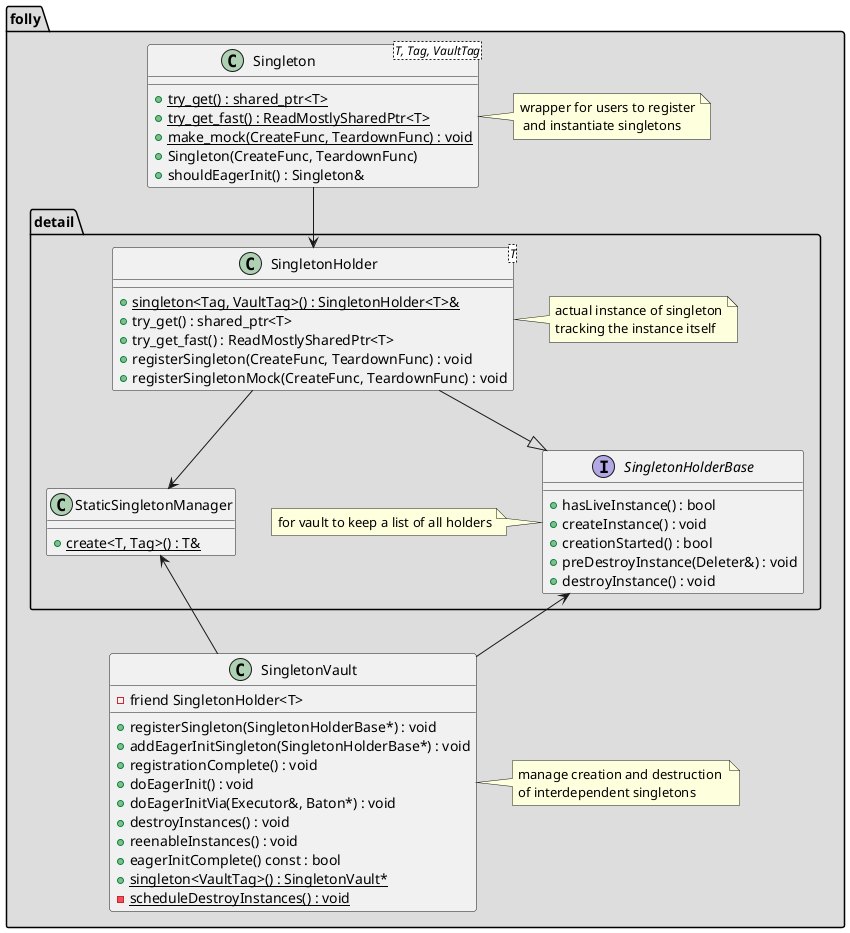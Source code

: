 @startuml

package folly #DDDDDD
{
package detail
{
interface SingletonHolderBase
{
    +hasLiveInstance() : bool
    +createInstance() : void
    +creationStarted() : bool
    +preDestroyInstance(Deleter&) : void
    +destroyInstance() : void
}
note left of SingletonHolderBase : for vault to keep a list of all holders

class StaticSingletonManager
{
    +{static} create<T, Tag>() : T&
}

class SingletonHolder<T>
{
    +{static} singleton<Tag, VaultTag>() : SingletonHolder<T>&
    +try_get() : shared_ptr<T>
    +try_get_fast() : ReadMostlySharedPtr<T>
    +registerSingleton(CreateFunc, TeardownFunc) : void
    +registerSingletonMock(CreateFunc, TeardownFunc) : void
}
note right of SingletonHolder : actual instance of singleton\ntracking the instance itself
}

class Singleton<T, Tag, VaultTag>
{
    +{static} try_get() : shared_ptr<T>
    +{static} try_get_fast() : ReadMostlySharedPtr<T>
    +{static} make_mock(CreateFunc, TeardownFunc) : void
    +Singleton(CreateFunc, TeardownFunc)
    +shouldEagerInit() : Singleton&
}
note right of Singleton : wrapper for users to register\n and instantiate singletons

class SingletonVault
{
    +registerSingleton(SingletonHolderBase*) : void
    +addEagerInitSingleton(SingletonHolderBase*) : void
    +registrationComplete() : void
    +doEagerInit() : void
    +doEagerInitVia(Executor&, Baton*) : void
    +destroyInstances() : void
    +reenableInstances() : void
    +eagerInitComplete() const : bool
    +{static} singleton<VaultTag>() : SingletonVault*
    -{static} scheduleDestroyInstances() : void
    -friend SingletonHolder<T>
}
note right of SingletonVault : manage creation and destruction \nof interdependent singletons

Singleton --> SingletonHolder
SingletonHolder --> StaticSingletonManager
StaticSingletonManager <-- SingletonVault
SingletonHolder --|> SingletonHolderBase
SingletonHolderBase <-- SingletonVault

}

@enduml